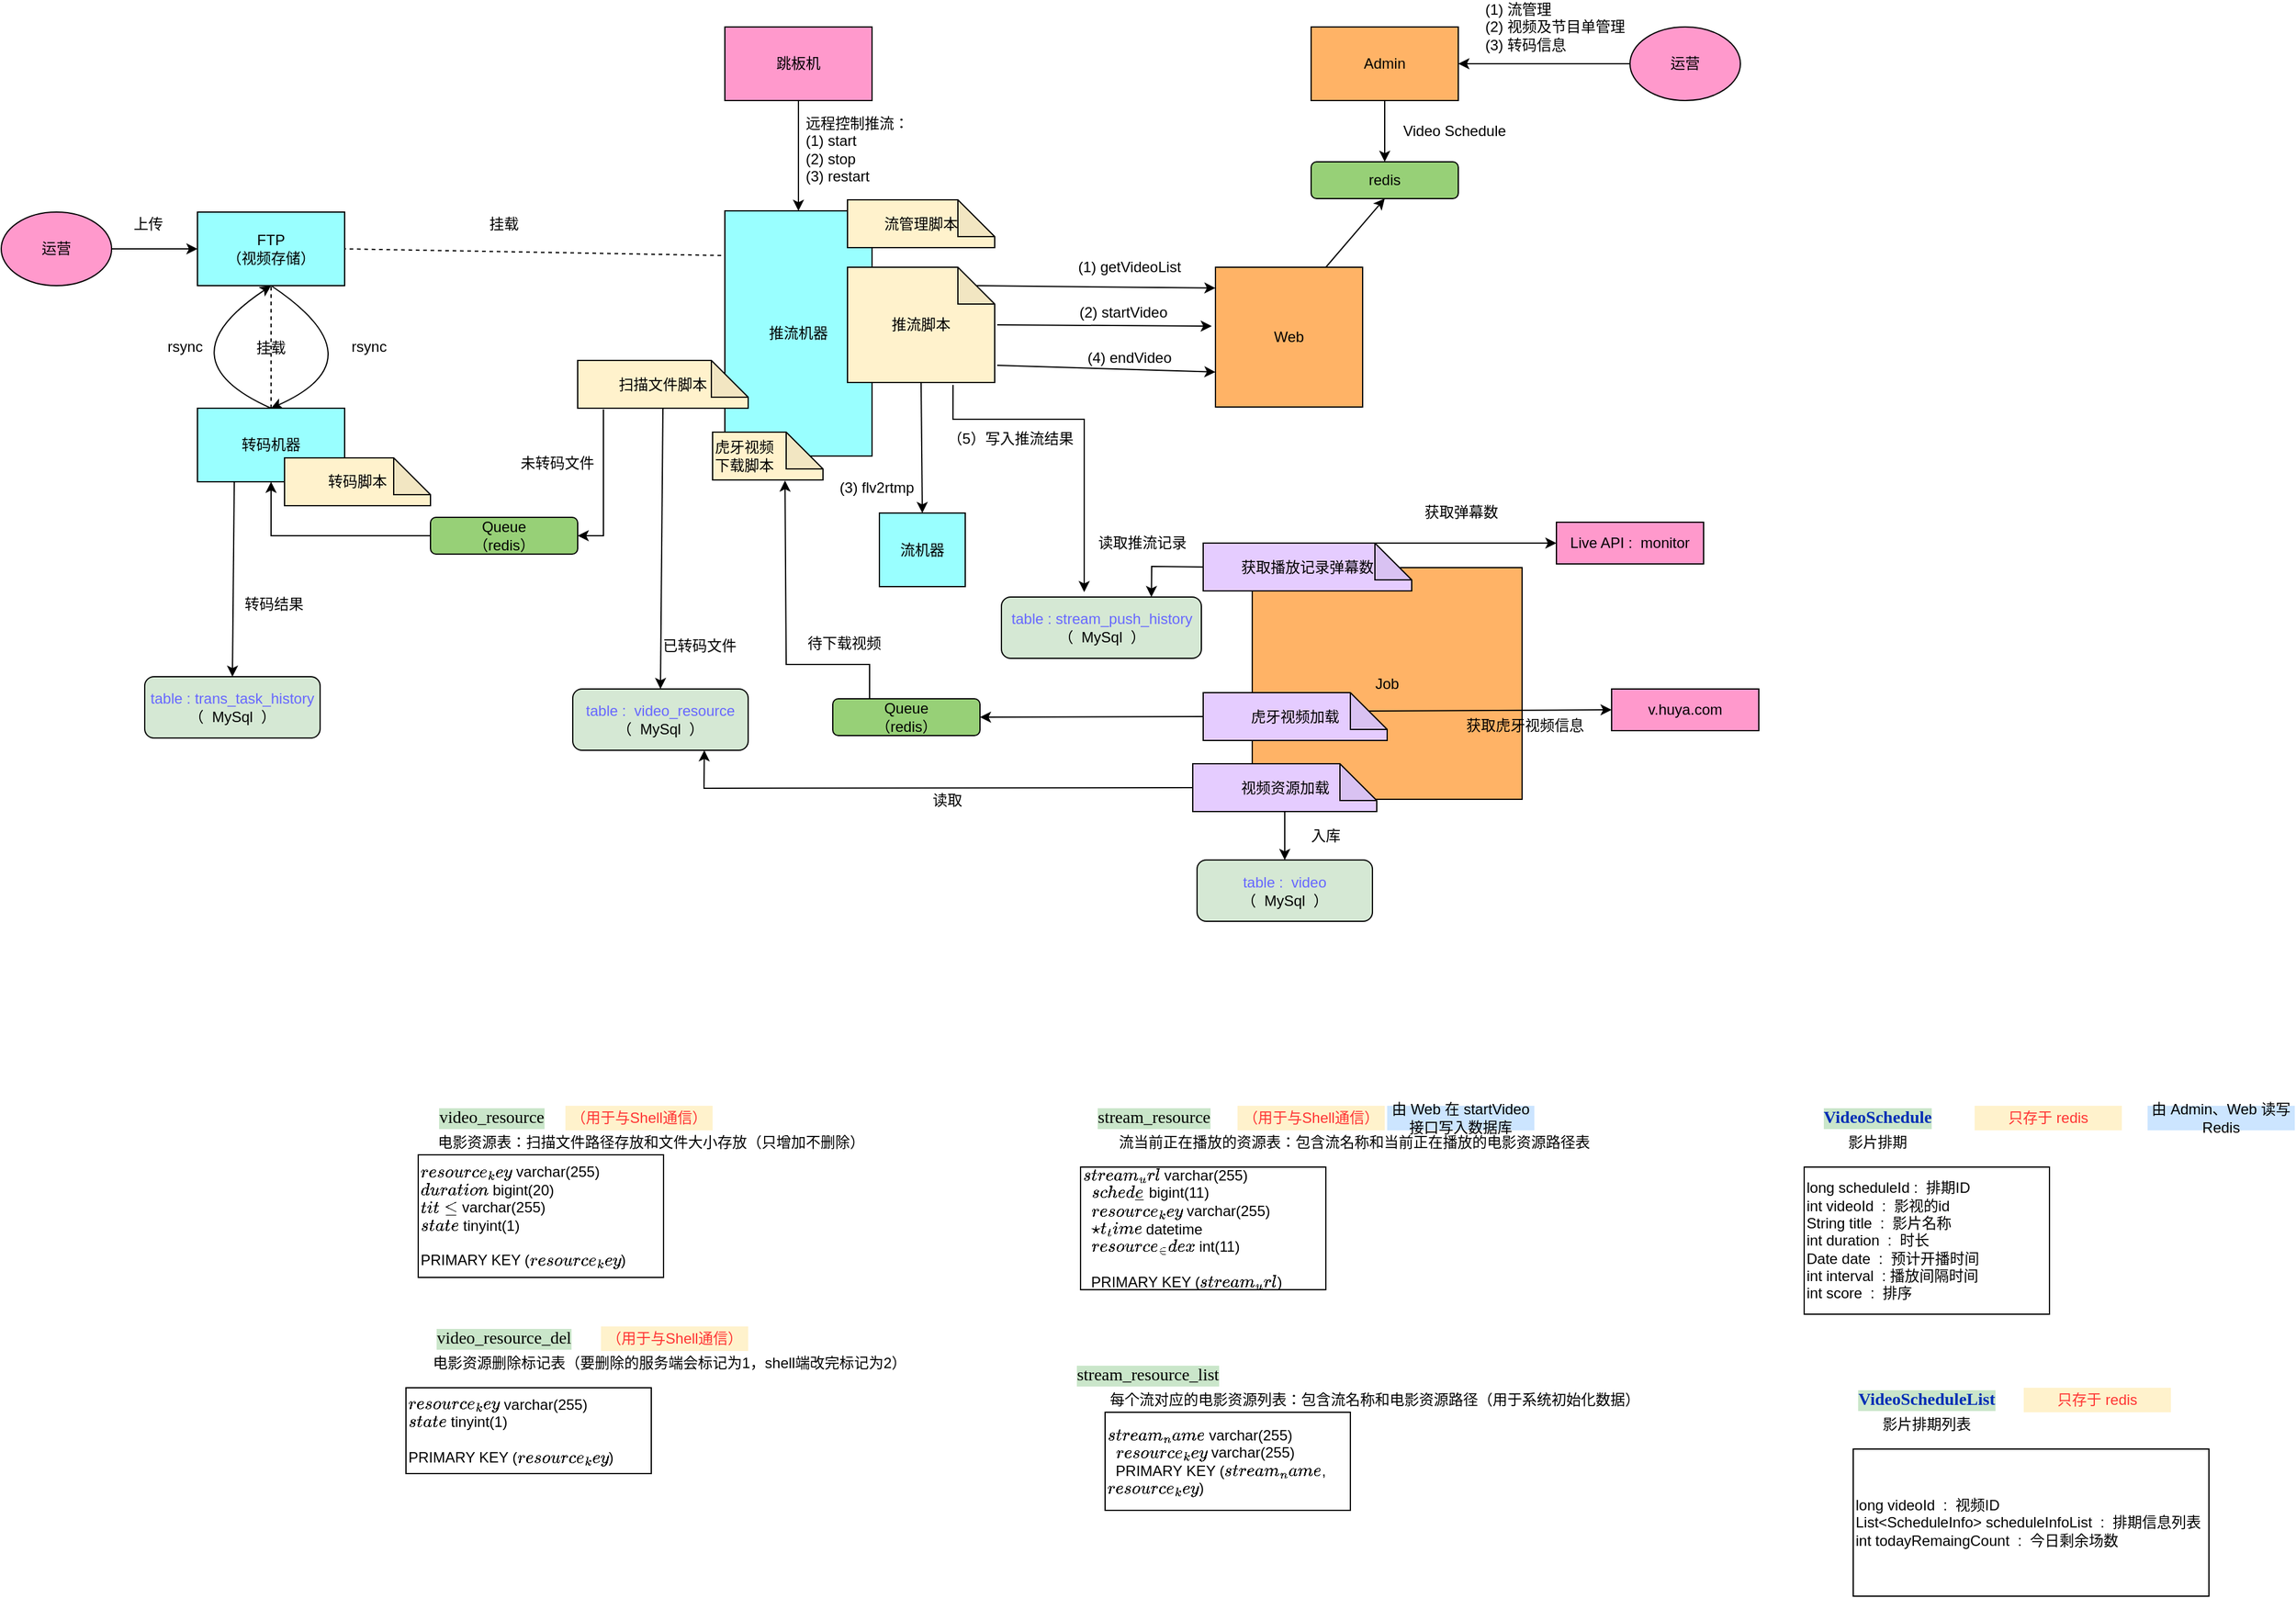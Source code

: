 <mxfile pages="1" version="11.2.4" type="github"><diagram id="OA24zMU_A55mkJVv5YZa" name="第 1 页"><mxGraphModel dx="3262" dy="1891" grid="1" gridSize="10" guides="1" tooltips="1" connect="1" arrows="1" fold="1" page="1" pageScale="1" pageWidth="827" pageHeight="1169" math="0" shadow="0"><root><mxCell id="0"/><mxCell id="1" parent="0"/><mxCell id="eCb_psYz3__27OQizyc5-1" value="运营" style="ellipse;whiteSpace=wrap;html=1;fillColor=#FF99CC;" parent="1" vertex="1"><mxGeometry x="-870" y="121" width="90" height="60" as="geometry"/></mxCell><mxCell id="eCb_psYz3__27OQizyc5-2" value="FTP&lt;br&gt;（视频存储）" style="rounded=0;whiteSpace=wrap;html=1;fillColor=#99FFFF;" parent="1" vertex="1"><mxGeometry x="-710" y="121" width="120" height="60" as="geometry"/></mxCell><mxCell id="eCb_psYz3__27OQizyc5-3" value="" style="endArrow=classic;html=1;exitX=1;exitY=0.5;exitDx=0;exitDy=0;entryX=0;entryY=0.5;entryDx=0;entryDy=0;" parent="1" source="eCb_psYz3__27OQizyc5-1" target="eCb_psYz3__27OQizyc5-2" edge="1"><mxGeometry width="50" height="50" relative="1" as="geometry"><mxPoint x="-680" y="111" as="sourcePoint"/><mxPoint x="-630" y="61" as="targetPoint"/></mxGeometry></mxCell><mxCell id="eCb_psYz3__27OQizyc5-5" value="上传" style="text;html=1;strokeColor=none;fillColor=none;align=center;verticalAlign=middle;whiteSpace=wrap;rounded=0;" parent="1" vertex="1"><mxGeometry x="-770" y="121" width="40" height="20" as="geometry"/></mxCell><mxCell id="eCb_psYz3__27OQizyc5-6" value="转码机器" style="rounded=0;whiteSpace=wrap;html=1;fillColor=#99FFFF;" parent="1" vertex="1"><mxGeometry x="-710" y="281" width="120" height="60" as="geometry"/></mxCell><mxCell id="eCb_psYz3__27OQizyc5-7" value="" style="endArrow=none;dashed=1;html=1;entryX=0.5;entryY=1;entryDx=0;entryDy=0;exitX=0.5;exitY=0;exitDx=0;exitDy=0;" parent="1" source="eCb_psYz3__27OQizyc5-6" target="eCb_psYz3__27OQizyc5-2" edge="1"><mxGeometry width="50" height="50" relative="1" as="geometry"><mxPoint x="-670" y="271" as="sourcePoint"/><mxPoint x="-620" y="221" as="targetPoint"/></mxGeometry></mxCell><mxCell id="eCb_psYz3__27OQizyc5-8" value="挂载" style="text;html=1;strokeColor=none;fillColor=none;align=center;verticalAlign=middle;whiteSpace=wrap;rounded=0;" parent="1" vertex="1"><mxGeometry x="-670" y="222" width="40" height="20" as="geometry"/></mxCell><mxCell id="eCb_psYz3__27OQizyc5-9" value="" style="endArrow=classic;html=1;exitX=0.5;exitY=0;exitDx=0;exitDy=0;entryX=0.5;entryY=1;entryDx=0;entryDy=0;curved=1;" parent="1" source="eCb_psYz3__27OQizyc5-6" target="eCb_psYz3__27OQizyc5-2" edge="1"><mxGeometry width="50" height="50" relative="1" as="geometry"><mxPoint x="-710" y="251" as="sourcePoint"/><mxPoint x="-660" y="201" as="targetPoint"/><Array as="points"><mxPoint x="-740" y="241"/></Array></mxGeometry></mxCell><mxCell id="eCb_psYz3__27OQizyc5-10" value="" style="endArrow=classic;html=1;exitX=0.5;exitY=1;exitDx=0;exitDy=0;entryX=0.5;entryY=0;entryDx=0;entryDy=0;curved=1;" parent="1" source="eCb_psYz3__27OQizyc5-2" target="eCb_psYz3__27OQizyc5-6" edge="1"><mxGeometry width="50" height="50" relative="1" as="geometry"><mxPoint x="-670" y="291" as="sourcePoint"/><mxPoint x="-670" y="191" as="targetPoint"/><Array as="points"><mxPoint x="-560" y="241"/></Array></mxGeometry></mxCell><mxCell id="eCb_psYz3__27OQizyc5-11" value="rsync" style="text;html=1;strokeColor=none;fillColor=none;align=center;verticalAlign=middle;whiteSpace=wrap;rounded=0;" parent="1" vertex="1"><mxGeometry x="-740" y="221" width="40" height="20" as="geometry"/></mxCell><mxCell id="eCb_psYz3__27OQizyc5-14" value="rsync" style="text;html=1;strokeColor=none;fillColor=none;align=center;verticalAlign=middle;whiteSpace=wrap;rounded=0;" parent="1" vertex="1"><mxGeometry x="-590" y="221" width="40" height="20" as="geometry"/></mxCell><mxCell id="eCb_psYz3__27OQizyc5-15" value="推流机器" style="rounded=0;whiteSpace=wrap;html=1;fillColor=#99FFFF;" parent="1" vertex="1"><mxGeometry x="-280" y="120" width="120" height="200" as="geometry"/></mxCell><mxCell id="eCb_psYz3__27OQizyc5-22" value="流机器" style="rounded=0;whiteSpace=wrap;html=1;fillColor=#99FFFF;" parent="1" vertex="1"><mxGeometry x="-154" y="366.5" width="70" height="60" as="geometry"/></mxCell><mxCell id="eCb_psYz3__27OQizyc5-17" value="挂载" style="text;html=1;strokeColor=none;fillColor=none;align=center;verticalAlign=middle;whiteSpace=wrap;rounded=0;" parent="1" vertex="1"><mxGeometry x="-480" y="121" width="40" height="20" as="geometry"/></mxCell><mxCell id="eCb_psYz3__27OQizyc5-18" value="" style="endArrow=none;dashed=1;html=1;entryX=1;entryY=0.5;entryDx=0;entryDy=0;exitX=-0.025;exitY=0.182;exitDx=0;exitDy=0;exitPerimeter=0;" parent="1" source="eCb_psYz3__27OQizyc5-15" target="eCb_psYz3__27OQizyc5-2" edge="1"><mxGeometry width="50" height="50" relative="1" as="geometry"><mxPoint x="-330" y="320" as="sourcePoint"/><mxPoint x="-330" y="220" as="targetPoint"/></mxGeometry></mxCell><mxCell id="eCb_psYz3__27OQizyc5-19" value="Web" style="rounded=0;whiteSpace=wrap;html=1;fillColor=#FFB366;" parent="1" vertex="1"><mxGeometry x="120" y="166" width="120" height="114" as="geometry"/></mxCell><mxCell id="eCb_psYz3__27OQizyc5-20" value="Admin" style="rounded=0;whiteSpace=wrap;html=1;fillColor=#FFB366;" parent="1" vertex="1"><mxGeometry x="198" y="-30" width="120" height="60" as="geometry"/></mxCell><mxCell id="eCb_psYz3__27OQizyc5-21" value="Job" style="rounded=0;whiteSpace=wrap;html=1;fillColor=#FFB366;" parent="1" vertex="1"><mxGeometry x="150" y="411" width="220" height="189" as="geometry"/></mxCell><mxCell id="eCb_psYz3__27OQizyc5-24" value="" style="endArrow=classic;html=1;exitX=0.5;exitY=1;exitDx=0;exitDy=0;entryX=0.5;entryY=0;entryDx=0;entryDy=0;exitPerimeter=0;" parent="1" target="eCb_psYz3__27OQizyc5-22" edge="1"><mxGeometry width="50" height="50" relative="1" as="geometry"><mxPoint x="-120" y="260" as="sourcePoint"/><mxPoint x="-110" y="366.5" as="targetPoint"/></mxGeometry></mxCell><mxCell id="eCb_psYz3__27OQizyc5-27" value="(3) flv2rtmp" style="text;html=1;strokeColor=none;fillColor=none;align=center;verticalAlign=middle;whiteSpace=wrap;rounded=0;" parent="1" vertex="1"><mxGeometry x="-192" y="336" width="72" height="20" as="geometry"/></mxCell><mxCell id="lVmbNDNTV3lExJrPgGP0-1" value="跳板机" style="rounded=0;whiteSpace=wrap;html=1;fillColor=#FF99CC;" vertex="1" parent="1"><mxGeometry x="-280" y="-30" width="120" height="60" as="geometry"/></mxCell><mxCell id="lVmbNDNTV3lExJrPgGP0-2" value="" style="endArrow=classic;html=1;exitX=0.5;exitY=1;exitDx=0;exitDy=0;entryX=0.5;entryY=0;entryDx=0;entryDy=0;" edge="1" parent="1" source="lVmbNDNTV3lExJrPgGP0-1" target="eCb_psYz3__27OQizyc5-15"><mxGeometry width="50" height="50" relative="1" as="geometry"><mxPoint x="-160" y="110" as="sourcePoint"/><mxPoint x="-110" y="60" as="targetPoint"/></mxGeometry></mxCell><mxCell id="lVmbNDNTV3lExJrPgGP0-3" value="远程控制推流：&lt;br&gt;(1) start&lt;br&gt;(2) stop&lt;br&gt;(3) restart" style="text;html=1;strokeColor=none;fillColor=none;align=left;verticalAlign=middle;whiteSpace=wrap;rounded=0;" vertex="1" parent="1"><mxGeometry x="-216" y="60" width="106" height="20" as="geometry"/></mxCell><mxCell id="lVmbNDNTV3lExJrPgGP0-4" value="推流脚本" style="shape=note;whiteSpace=wrap;html=1;backgroundOutline=1;darkOpacity=0.05;fillColor=#FFF2CC;" vertex="1" parent="1"><mxGeometry x="-180" y="166" width="120" height="94" as="geometry"/></mxCell><mxCell id="lVmbNDNTV3lExJrPgGP0-5" value="流管理脚本" style="shape=note;whiteSpace=wrap;html=1;backgroundOutline=1;darkOpacity=0.05;fillColor=#FFF2CC;" vertex="1" parent="1"><mxGeometry x="-180" y="111" width="120" height="39" as="geometry"/></mxCell><mxCell id="lVmbNDNTV3lExJrPgGP0-6" value="" style="endArrow=classic;html=1;exitX=0;exitY=0;exitDx=105;exitDy=15;exitPerimeter=0;entryX=0;entryY=0.149;entryDx=0;entryDy=0;entryPerimeter=0;" edge="1" parent="1" source="lVmbNDNTV3lExJrPgGP0-4" target="eCb_psYz3__27OQizyc5-19"><mxGeometry width="50" height="50" relative="1" as="geometry"><mxPoint x="-30" y="170" as="sourcePoint"/><mxPoint x="20" y="120" as="targetPoint"/></mxGeometry></mxCell><mxCell id="lVmbNDNTV3lExJrPgGP0-7" value="(1) getVideoList" style="text;html=1;strokeColor=none;fillColor=none;align=center;verticalAlign=middle;whiteSpace=wrap;rounded=0;" vertex="1" parent="1"><mxGeometry y="156" width="100" height="20" as="geometry"/></mxCell><mxCell id="lVmbNDNTV3lExJrPgGP0-9" value="" style="endArrow=classic;html=1;exitX=1.017;exitY=0.5;exitDx=0;exitDy=0;exitPerimeter=0;" edge="1" parent="1" source="lVmbNDNTV3lExJrPgGP0-4"><mxGeometry width="50" height="50" relative="1" as="geometry"><mxPoint x="-61" y="214" as="sourcePoint"/><mxPoint x="117" y="214" as="targetPoint"/></mxGeometry></mxCell><mxCell id="lVmbNDNTV3lExJrPgGP0-10" value="(2) startVideo" style="text;html=1;strokeColor=none;fillColor=none;align=center;verticalAlign=middle;whiteSpace=wrap;rounded=0;" vertex="1" parent="1"><mxGeometry y="193" width="90" height="20" as="geometry"/></mxCell><mxCell id="lVmbNDNTV3lExJrPgGP0-11" value="" style="endArrow=classic;html=1;exitX=1.017;exitY=0.851;exitDx=0;exitDy=0;exitPerimeter=0;entryX=0;entryY=0.75;entryDx=0;entryDy=0;" edge="1" parent="1" source="lVmbNDNTV3lExJrPgGP0-4" target="eCb_psYz3__27OQizyc5-19"><mxGeometry width="50" height="50" relative="1" as="geometry"><mxPoint x="-47.46" y="250" as="sourcePoint"/><mxPoint x="127.5" y="251" as="targetPoint"/></mxGeometry></mxCell><mxCell id="lVmbNDNTV3lExJrPgGP0-12" value="(4) endVideo" style="text;html=1;strokeColor=none;fillColor=none;align=center;verticalAlign=middle;whiteSpace=wrap;rounded=0;" vertex="1" parent="1"><mxGeometry x="10" y="230" width="80" height="20" as="geometry"/></mxCell><mxCell id="lVmbNDNTV3lExJrPgGP0-13" value="运营" style="ellipse;whiteSpace=wrap;html=1;fillColor=#FF99CC;" vertex="1" parent="1"><mxGeometry x="458" y="-30" width="90" height="60" as="geometry"/></mxCell><mxCell id="lVmbNDNTV3lExJrPgGP0-15" value="" style="endArrow=classic;html=1;exitX=0;exitY=0.5;exitDx=0;exitDy=0;entryX=1;entryY=0.5;entryDx=0;entryDy=0;" edge="1" parent="1" source="lVmbNDNTV3lExJrPgGP0-13" target="eCb_psYz3__27OQizyc5-20"><mxGeometry width="50" height="50" relative="1" as="geometry"><mxPoint x="378" y="-60" as="sourcePoint"/><mxPoint x="428" y="-110" as="targetPoint"/></mxGeometry></mxCell><mxCell id="lVmbNDNTV3lExJrPgGP0-16" value="(1) 流管理&lt;br&gt;(2) 视频及节目单管理&lt;br&gt;(3) 转码信息" style="text;html=1;strokeColor=none;fillColor=none;align=left;verticalAlign=middle;whiteSpace=wrap;rounded=0;" vertex="1" parent="1"><mxGeometry x="338" y="-40" width="120" height="20" as="geometry"/></mxCell><mxCell id="lVmbNDNTV3lExJrPgGP0-19" value="`resource_key` varchar(255)&lt;br&gt;`duration` bigint(20)&lt;br&gt;`title` varchar(255)&lt;br&gt;`state` tinyint(1)&lt;br&gt;&lt;br&gt;PRIMARY KEY (`resource_key`)" style="rounded=0;whiteSpace=wrap;html=1;align=left;" vertex="1" parent="1"><mxGeometry x="-530" y="890" width="200" height="100" as="geometry"/></mxCell><mxCell id="lVmbNDNTV3lExJrPgGP0-20" value="&lt;pre style=&quot;background-color: rgb(202 , 230 , 202) ; font-family: &amp;#34;menlo&amp;#34; ; font-size: 10.5pt&quot;&gt;video_resource&lt;/pre&gt;" style="text;html=1;strokeColor=none;fillColor=none;align=center;verticalAlign=middle;whiteSpace=wrap;rounded=0;" vertex="1" parent="1"><mxGeometry x="-490" y="850" width="40" height="20" as="geometry"/></mxCell><mxCell id="lVmbNDNTV3lExJrPgGP0-21" value="电影资源表：扫描文件路径存放和文件大小存放（只增加不删除）" style="text;html=1;strokeColor=none;fillColor=none;align=center;verticalAlign=middle;whiteSpace=wrap;rounded=0;" vertex="1" parent="1"><mxGeometry x="-530" y="870" width="380" height="20" as="geometry"/></mxCell><mxCell id="lVmbNDNTV3lExJrPgGP0-22" value="&lt;pre style=&quot;background-color: rgb(202 , 230 , 202) ; font-family: &amp;#34;menlo&amp;#34; ; font-size: 10.5pt&quot;&gt;video_resource_del&lt;/pre&gt;" style="text;html=1;strokeColor=none;fillColor=none;align=center;verticalAlign=middle;whiteSpace=wrap;rounded=0;" vertex="1" parent="1"><mxGeometry x="-480" y="1030" width="40" height="20" as="geometry"/></mxCell><mxCell id="lVmbNDNTV3lExJrPgGP0-23" value="电影资源删除标记表（要删除的服务端会标记为1，shell端改完标记为2）" style="text;html=1;strokeColor=none;fillColor=none;align=center;verticalAlign=middle;whiteSpace=wrap;rounded=0;" vertex="1" parent="1"><mxGeometry x="-530" y="1050" width="410" height="20" as="geometry"/></mxCell><mxCell id="lVmbNDNTV3lExJrPgGP0-24" value="`resource_key` varchar(255)&lt;br&gt;`state` tinyint(1)&lt;br&gt;&lt;br&gt;PRIMARY KEY (`resource_key`)" style="rounded=0;whiteSpace=wrap;html=1;align=left;" vertex="1" parent="1"><mxGeometry x="-540" y="1080" width="200" height="70" as="geometry"/></mxCell><mxCell id="lVmbNDNTV3lExJrPgGP0-25" value="&lt;font color=&quot;#ff3333&quot;&gt;（用于与Shell通信）&lt;/font&gt;" style="text;html=1;strokeColor=none;fillColor=#FFF2CC;align=center;verticalAlign=middle;whiteSpace=wrap;rounded=0;" vertex="1" parent="1"><mxGeometry x="-410" y="850" width="120" height="20" as="geometry"/></mxCell><mxCell id="lVmbNDNTV3lExJrPgGP0-26" value="&lt;font color=&quot;#ff3333&quot;&gt;（用于与Shell通信）&lt;/font&gt;" style="text;html=1;strokeColor=none;fillColor=#FFF2CC;align=center;verticalAlign=middle;whiteSpace=wrap;rounded=0;" vertex="1" parent="1"><mxGeometry x="-381" y="1030" width="120" height="20" as="geometry"/></mxCell><mxCell id="lVmbNDNTV3lExJrPgGP0-27" value="&lt;div&gt;`stream_url` varchar(255)&amp;nbsp;&lt;/div&gt;&lt;div&gt;&amp;nbsp; `schedule_id` bigint(11)&amp;nbsp;&lt;/div&gt;&lt;div&gt;&amp;nbsp; `resource_key` varchar(255)&amp;nbsp;&lt;/div&gt;&lt;div&gt;&amp;nbsp; `start_time` datetime&amp;nbsp;&lt;/div&gt;&lt;div&gt;&amp;nbsp; `resource_index` int(11)&lt;/div&gt;&lt;div&gt;&amp;nbsp;&amp;nbsp;&lt;/div&gt;&lt;div&gt;&amp;nbsp; PRIMARY KEY (`stream_url`)&lt;/div&gt;" style="rounded=0;whiteSpace=wrap;html=1;align=left;" vertex="1" parent="1"><mxGeometry x="10" y="900" width="200" height="100" as="geometry"/></mxCell><mxCell id="lVmbNDNTV3lExJrPgGP0-28" value="&lt;pre style=&quot;background-color: rgb(202 , 230 , 202) ; font-family: &amp;#34;menlo&amp;#34; ; font-size: 10.5pt&quot;&gt;&lt;pre style=&quot;font-family: &amp;#34;menlo&amp;#34; ; font-size: 10.5pt&quot;&gt;stream_resource&lt;/pre&gt;&lt;/pre&gt;" style="text;html=1;strokeColor=none;fillColor=none;align=center;verticalAlign=middle;whiteSpace=wrap;rounded=0;" vertex="1" parent="1"><mxGeometry x="50" y="850" width="40" height="20" as="geometry"/></mxCell><mxCell id="lVmbNDNTV3lExJrPgGP0-29" value="&amp;nbsp; 流当前正在播放的资源表：包含流名称和当前正在播放的电影资源路径表" style="text;html=1;strokeColor=none;fillColor=none;align=center;verticalAlign=middle;whiteSpace=wrap;rounded=0;" vertex="1" parent="1"><mxGeometry x="10" y="870" width="440" height="20" as="geometry"/></mxCell><mxCell id="lVmbNDNTV3lExJrPgGP0-30" value="&lt;font color=&quot;#ff3333&quot;&gt;（用于与Shell通信）&lt;/font&gt;" style="text;html=1;strokeColor=none;fillColor=#FFF2CC;align=center;verticalAlign=middle;whiteSpace=wrap;rounded=0;" vertex="1" parent="1"><mxGeometry x="138" y="850" width="120" height="20" as="geometry"/></mxCell><mxCell id="lVmbNDNTV3lExJrPgGP0-31" value="由 Web 在 startVideo 接口写入数据库" style="text;html=1;strokeColor=none;fillColor=#CCE5FF;align=center;verticalAlign=middle;whiteSpace=wrap;rounded=0;" vertex="1" parent="1"><mxGeometry x="260" y="850" width="120" height="20" as="geometry"/></mxCell><mxCell id="lVmbNDNTV3lExJrPgGP0-32" value="&lt;div&gt;`stream_name` varchar(255)&amp;nbsp;&lt;/div&gt;&lt;div&gt;&amp;nbsp; `resource_key` varchar(255)&amp;nbsp;&lt;/div&gt;&lt;div&gt;&amp;nbsp; PRIMARY KEY (`stream_name`,`resource_key`)&lt;/div&gt;" style="rounded=0;whiteSpace=wrap;html=1;align=left;" vertex="1" parent="1"><mxGeometry x="30" y="1100" width="200" height="80" as="geometry"/></mxCell><mxCell id="lVmbNDNTV3lExJrPgGP0-33" value="&lt;pre style=&quot;background-color: rgb(202 , 230 , 202) ; font-family: &amp;#34;menlo&amp;#34; ; font-size: 10.5pt&quot;&gt;&lt;pre style=&quot;font-family: &amp;#34;menlo&amp;#34; ; font-size: 10.5pt&quot;&gt;stream_resource_list&lt;/pre&gt;&lt;/pre&gt;" style="text;html=1;strokeColor=none;fillColor=none;align=center;verticalAlign=middle;whiteSpace=wrap;rounded=0;" vertex="1" parent="1"><mxGeometry x="45" y="1060" width="40" height="20" as="geometry"/></mxCell><mxCell id="lVmbNDNTV3lExJrPgGP0-34" value="每个流对应的电影资源列表：包含流名称和电影资源路径（用于系统初始化数据）" style="text;html=1;strokeColor=none;fillColor=none;align=center;verticalAlign=middle;whiteSpace=wrap;rounded=0;" vertex="1" parent="1"><mxGeometry x="30" y="1080" width="440" height="20" as="geometry"/></mxCell><mxCell id="lVmbNDNTV3lExJrPgGP0-37" value="long scheduleId :&amp;nbsp;&amp;nbsp;排期ID&lt;br&gt;int videoId&amp;nbsp; :&amp;nbsp;&amp;nbsp;影视的id&lt;br&gt;String title&amp;nbsp; :&amp;nbsp;&amp;nbsp;影片名称&lt;br&gt;int duration&amp;nbsp; :&amp;nbsp;&amp;nbsp;时长&lt;br&gt;Date date&amp;nbsp; :&amp;nbsp;&amp;nbsp;预计开播时间&lt;br&gt;int interval&amp;nbsp; :&amp;nbsp;播放间隔时间&lt;br&gt;int score&amp;nbsp; :&amp;nbsp;&amp;nbsp;排序" style="rounded=0;whiteSpace=wrap;html=1;align=left;" vertex="1" parent="1"><mxGeometry x="600" y="900" width="200" height="120" as="geometry"/></mxCell><mxCell id="lVmbNDNTV3lExJrPgGP0-38" value="&lt;pre style=&quot;background-color: rgb(202 , 230 , 202) ; font-family: &amp;#34;menlo&amp;#34; ; font-size: 10.5pt&quot;&gt;&lt;pre style=&quot;font-family: &amp;#34;menlo&amp;#34; ; font-size: 10.5pt&quot;&gt;&lt;pre style=&quot;font-family: &amp;#34;menlo&amp;#34; ; font-size: 10.5pt&quot;&gt;&lt;span style=&quot;color: #002db5 ; font-weight: bold&quot;&gt;VideoSchedule&lt;/span&gt;&lt;/pre&gt;&lt;/pre&gt;&lt;/pre&gt;" style="text;html=1;strokeColor=none;fillColor=none;align=center;verticalAlign=middle;whiteSpace=wrap;rounded=0;" vertex="1" parent="1"><mxGeometry x="640" y="850" width="40" height="20" as="geometry"/></mxCell><mxCell id="lVmbNDNTV3lExJrPgGP0-39" value="影片排期" style="text;html=1;strokeColor=none;fillColor=none;align=center;verticalAlign=middle;whiteSpace=wrap;rounded=0;" vertex="1" parent="1"><mxGeometry x="605" y="870" width="110" height="20" as="geometry"/></mxCell><mxCell id="lVmbNDNTV3lExJrPgGP0-41" value="由 Admin、Web 读写Redis" style="text;html=1;strokeColor=none;fillColor=#CCE5FF;align=center;verticalAlign=middle;whiteSpace=wrap;rounded=0;" vertex="1" parent="1"><mxGeometry x="880" y="850" width="120" height="20" as="geometry"/></mxCell><mxCell id="lVmbNDNTV3lExJrPgGP0-42" value="&lt;font color=&quot;#ff3333&quot;&gt;只存于 redis&lt;/font&gt;" style="text;html=1;strokeColor=none;fillColor=#FFF2CC;align=center;verticalAlign=middle;whiteSpace=wrap;rounded=0;" vertex="1" parent="1"><mxGeometry x="739" y="850" width="120" height="20" as="geometry"/></mxCell><mxCell id="lVmbNDNTV3lExJrPgGP0-43" value="redis" style="rounded=1;whiteSpace=wrap;html=1;fillColor=#97D077;" vertex="1" parent="1"><mxGeometry x="198" y="80" width="120" height="30" as="geometry"/></mxCell><mxCell id="lVmbNDNTV3lExJrPgGP0-44" value="" style="endArrow=classic;html=1;exitX=0.5;exitY=1;exitDx=0;exitDy=0;entryX=0.5;entryY=0;entryDx=0;entryDy=0;" edge="1" parent="1" source="eCb_psYz3__27OQizyc5-20" target="lVmbNDNTV3lExJrPgGP0-43"><mxGeometry width="50" height="50" relative="1" as="geometry"><mxPoint x="360" y="120" as="sourcePoint"/><mxPoint x="410" y="70" as="targetPoint"/></mxGeometry></mxCell><mxCell id="lVmbNDNTV3lExJrPgGP0-45" value="" style="endArrow=classic;html=1;exitX=0.75;exitY=0;exitDx=0;exitDy=0;entryX=0.5;entryY=1;entryDx=0;entryDy=0;" edge="1" parent="1" source="eCb_psYz3__27OQizyc5-19" target="lVmbNDNTV3lExJrPgGP0-43"><mxGeometry width="50" height="50" relative="1" as="geometry"><mxPoint x="280" y="190" as="sourcePoint"/><mxPoint x="330" y="140" as="targetPoint"/></mxGeometry></mxCell><mxCell id="lVmbNDNTV3lExJrPgGP0-46" value="Video Schedule" style="text;html=1;strokeColor=none;fillColor=none;align=center;verticalAlign=middle;whiteSpace=wrap;rounded=0;" vertex="1" parent="1"><mxGeometry x="270" y="45" width="90" height="20" as="geometry"/></mxCell><mxCell id="lVmbNDNTV3lExJrPgGP0-47" value="long videoId&amp;nbsp; :&amp;nbsp; 视频ID&lt;br&gt;List&amp;lt;ScheduleInfo&amp;gt; scheduleInfoList&amp;nbsp; :&amp;nbsp;&amp;nbsp;排期信息列表&lt;br&gt;int todayRemaingCount&amp;nbsp; :&amp;nbsp;&amp;nbsp;今日剩余场数" style="rounded=0;whiteSpace=wrap;html=1;align=left;" vertex="1" parent="1"><mxGeometry x="640" y="1130" width="290" height="120" as="geometry"/></mxCell><mxCell id="lVmbNDNTV3lExJrPgGP0-48" value="&lt;pre style=&quot;background-color: rgb(202 , 230 , 202) ; font-family: &amp;#34;menlo&amp;#34; ; font-size: 10.5pt&quot;&gt;&lt;pre style=&quot;font-family: &amp;#34;menlo&amp;#34; ; font-size: 10.5pt&quot;&gt;&lt;pre style=&quot;font-family: &amp;#34;menlo&amp;#34; ; font-size: 10.5pt&quot;&gt;&lt;span style=&quot;color: #002db5 ; font-weight: bold&quot;&gt;VideoScheduleList&lt;/span&gt;&lt;/pre&gt;&lt;/pre&gt;&lt;/pre&gt;" style="text;html=1;strokeColor=none;fillColor=none;align=center;verticalAlign=middle;whiteSpace=wrap;rounded=0;" vertex="1" parent="1"><mxGeometry x="680" y="1080" width="40" height="20" as="geometry"/></mxCell><mxCell id="lVmbNDNTV3lExJrPgGP0-49" value="影片排期列表" style="text;html=1;strokeColor=none;fillColor=none;align=center;verticalAlign=middle;whiteSpace=wrap;rounded=0;" vertex="1" parent="1"><mxGeometry x="645" y="1100" width="110" height="20" as="geometry"/></mxCell><mxCell id="lVmbNDNTV3lExJrPgGP0-50" value="&lt;font color=&quot;#ff3333&quot;&gt;只存于 redis&lt;/font&gt;" style="text;html=1;strokeColor=none;fillColor=#FFF2CC;align=center;verticalAlign=middle;whiteSpace=wrap;rounded=0;" vertex="1" parent="1"><mxGeometry x="779" y="1080" width="120" height="20" as="geometry"/></mxCell><mxCell id="lVmbNDNTV3lExJrPgGP0-52" value="扫描文件脚本" style="shape=note;whiteSpace=wrap;html=1;backgroundOutline=1;darkOpacity=0.05;fillColor=#FFF2CC;" vertex="1" parent="1"><mxGeometry x="-400" y="242" width="139" height="39" as="geometry"/></mxCell><mxCell id="lVmbNDNTV3lExJrPgGP0-53" value="Queue&lt;br&gt;（redis）" style="rounded=1;whiteSpace=wrap;html=1;fillColor=#97D077;" vertex="1" parent="1"><mxGeometry x="-520" y="370" width="120" height="30" as="geometry"/></mxCell><mxCell id="lVmbNDNTV3lExJrPgGP0-54" value="" style="endArrow=classic;html=1;exitX=0.151;exitY=1.026;exitDx=0;exitDy=0;exitPerimeter=0;entryX=1;entryY=0.5;entryDx=0;entryDy=0;rounded=0;" edge="1" parent="1" source="lVmbNDNTV3lExJrPgGP0-52" target="lVmbNDNTV3lExJrPgGP0-53"><mxGeometry width="50" height="50" relative="1" as="geometry"><mxPoint x="-360" y="430" as="sourcePoint"/><mxPoint x="-310" y="380" as="targetPoint"/><Array as="points"><mxPoint x="-379" y="385"/></Array></mxGeometry></mxCell><mxCell id="lVmbNDNTV3lExJrPgGP0-55" value="" style="endArrow=classic;html=1;exitX=0;exitY=0.5;exitDx=0;exitDy=0;entryX=0.5;entryY=1;entryDx=0;entryDy=0;rounded=0;" edge="1" parent="1" source="lVmbNDNTV3lExJrPgGP0-53" target="eCb_psYz3__27OQizyc5-6"><mxGeometry width="50" height="50" relative="1" as="geometry"><mxPoint x="-640" y="420" as="sourcePoint"/><mxPoint x="-590" y="370" as="targetPoint"/><Array as="points"><mxPoint x="-650" y="385"/></Array></mxGeometry></mxCell><mxCell id="lVmbNDNTV3lExJrPgGP0-56" value="未转码文件" style="text;html=1;strokeColor=none;fillColor=none;align=center;verticalAlign=middle;whiteSpace=wrap;rounded=0;" vertex="1" parent="1"><mxGeometry x="-450" y="316" width="67" height="20" as="geometry"/></mxCell><mxCell id="lVmbNDNTV3lExJrPgGP0-57" value="&lt;font color=&quot;#6666ff&quot;&gt;table :&amp;nbsp; video_resource&lt;br&gt;&lt;/font&gt;（&amp;nbsp; MySql&amp;nbsp; ）" style="rounded=1;whiteSpace=wrap;html=1;fillColor=#D5E8D4;" vertex="1" parent="1"><mxGeometry x="-404" y="510" width="143" height="50" as="geometry"/></mxCell><mxCell id="lVmbNDNTV3lExJrPgGP0-58" value="已转码文件" style="text;html=1;strokeColor=none;fillColor=none;align=center;verticalAlign=middle;whiteSpace=wrap;rounded=0;" vertex="1" parent="1"><mxGeometry x="-334" y="465" width="67" height="20" as="geometry"/></mxCell><mxCell id="lVmbNDNTV3lExJrPgGP0-59" value="" style="endArrow=classic;html=1;exitX=0.5;exitY=1;exitDx=0;exitDy=0;exitPerimeter=0;entryX=0.5;entryY=0;entryDx=0;entryDy=0;" edge="1" parent="1" source="lVmbNDNTV3lExJrPgGP0-52" target="lVmbNDNTV3lExJrPgGP0-57"><mxGeometry width="50" height="50" relative="1" as="geometry"><mxPoint x="-310" y="450" as="sourcePoint"/><mxPoint x="-260" y="400" as="targetPoint"/></mxGeometry></mxCell><mxCell id="lVmbNDNTV3lExJrPgGP0-60" value="转码脚本" style="shape=note;whiteSpace=wrap;html=1;backgroundOutline=1;darkOpacity=0.05;fillColor=#FFF2CC;" vertex="1" parent="1"><mxGeometry x="-639" y="321.5" width="119" height="39" as="geometry"/></mxCell><mxCell id="lVmbNDNTV3lExJrPgGP0-61" value="&lt;font color=&quot;#6666ff&quot;&gt;table : trans_task_history&lt;br&gt;&lt;/font&gt;（&amp;nbsp; MySql&amp;nbsp; ）" style="rounded=1;whiteSpace=wrap;html=1;fillColor=#D5E8D4;" vertex="1" parent="1"><mxGeometry x="-753" y="500" width="143" height="50" as="geometry"/></mxCell><mxCell id="lVmbNDNTV3lExJrPgGP0-62" value="" style="endArrow=classic;html=1;exitX=0.25;exitY=1;exitDx=0;exitDy=0;entryX=0.5;entryY=0;entryDx=0;entryDy=0;" edge="1" parent="1" source="eCb_psYz3__27OQizyc5-6" target="lVmbNDNTV3lExJrPgGP0-61"><mxGeometry width="50" height="50" relative="1" as="geometry"><mxPoint x="-640" y="440" as="sourcePoint"/><mxPoint x="-590" y="390" as="targetPoint"/></mxGeometry></mxCell><mxCell id="lVmbNDNTV3lExJrPgGP0-63" value="转码结果" style="text;html=1;strokeColor=none;fillColor=none;align=center;verticalAlign=middle;whiteSpace=wrap;rounded=0;" vertex="1" parent="1"><mxGeometry x="-681.5" y="430.5" width="67" height="20" as="geometry"/></mxCell><mxCell id="lVmbNDNTV3lExJrPgGP0-64" value="&lt;font color=&quot;#6666ff&quot;&gt;table : stream_push_history&lt;br&gt;&lt;/font&gt;（&amp;nbsp; MySql&amp;nbsp; ）" style="rounded=1;whiteSpace=wrap;html=1;fillColor=#D5E8D4;" vertex="1" parent="1"><mxGeometry x="-54.5" y="435" width="163" height="50" as="geometry"/></mxCell><mxCell id="lVmbNDNTV3lExJrPgGP0-66" value="（5）写入推流结果" style="text;html=1;strokeColor=none;fillColor=none;align=center;verticalAlign=middle;whiteSpace=wrap;rounded=0;" vertex="1" parent="1"><mxGeometry x="-104" y="296" width="114" height="20" as="geometry"/></mxCell><mxCell id="lVmbNDNTV3lExJrPgGP0-67" value="" style="endArrow=classic;html=1;exitX=0;exitY=0.5;exitDx=0;exitDy=0;exitPerimeter=0;entryX=0.75;entryY=0;entryDx=0;entryDy=0;rounded=0;" edge="1" parent="1" source="lVmbNDNTV3lExJrPgGP0-68" target="lVmbNDNTV3lExJrPgGP0-64"><mxGeometry width="50" height="50" relative="1" as="geometry"><mxPoint x="120" y="309.5" as="sourcePoint"/><mxPoint x="160" y="259.5" as="targetPoint"/><Array as="points"><mxPoint x="68" y="410"/></Array></mxGeometry></mxCell><mxCell id="lVmbNDNTV3lExJrPgGP0-68" value="获取播放记录弹幕数" style="shape=note;whiteSpace=wrap;html=1;backgroundOutline=1;darkOpacity=0.05;fillColor=#E5CCFF;" vertex="1" parent="1"><mxGeometry x="110" y="391" width="170" height="39" as="geometry"/></mxCell><mxCell id="lVmbNDNTV3lExJrPgGP0-69" value="读取推流记录" style="text;html=1;strokeColor=none;fillColor=none;align=center;verticalAlign=middle;whiteSpace=wrap;rounded=0;" vertex="1" parent="1"><mxGeometry x="16" y="381" width="89" height="20" as="geometry"/></mxCell><mxCell id="lVmbNDNTV3lExJrPgGP0-70" value="Live API :&amp;nbsp; monitor" style="rounded=0;whiteSpace=wrap;html=1;fillColor=#FF99CC;" vertex="1" parent="1"><mxGeometry x="398" y="374" width="120" height="34" as="geometry"/></mxCell><mxCell id="lVmbNDNTV3lExJrPgGP0-72" value="视频资源加载" style="shape=note;whiteSpace=wrap;html=1;backgroundOutline=1;darkOpacity=0.05;fillColor=#E5CCFF;" vertex="1" parent="1"><mxGeometry x="101.5" y="571" width="150" height="39" as="geometry"/></mxCell><mxCell id="lVmbNDNTV3lExJrPgGP0-74" value="读取" style="text;html=1;strokeColor=none;fillColor=none;align=center;verticalAlign=middle;whiteSpace=wrap;rounded=0;" vertex="1" parent="1"><mxGeometry x="-143.5" y="590.5" width="89" height="20" as="geometry"/></mxCell><mxCell id="lVmbNDNTV3lExJrPgGP0-75" value="&lt;font color=&quot;#6666ff&quot;&gt;table :&amp;nbsp; video&lt;br&gt;&lt;/font&gt;（&amp;nbsp; MySql&amp;nbsp; ）" style="rounded=1;whiteSpace=wrap;html=1;fillColor=#D5E8D4;" vertex="1" parent="1"><mxGeometry x="105" y="649.5" width="143" height="50" as="geometry"/></mxCell><mxCell id="lVmbNDNTV3lExJrPgGP0-76" value="" style="endArrow=classic;html=1;exitX=0.5;exitY=1;exitDx=0;exitDy=0;exitPerimeter=0;entryX=0.5;entryY=0;entryDx=0;entryDy=0;" edge="1" parent="1" source="lVmbNDNTV3lExJrPgGP0-72" target="lVmbNDNTV3lExJrPgGP0-75"><mxGeometry width="50" height="50" relative="1" as="geometry"><mxPoint x="250" y="670" as="sourcePoint"/><mxPoint x="300" y="620" as="targetPoint"/></mxGeometry></mxCell><mxCell id="lVmbNDNTV3lExJrPgGP0-77" value="入库" style="text;html=1;strokeColor=none;fillColor=none;align=center;verticalAlign=middle;whiteSpace=wrap;rounded=0;" vertex="1" parent="1"><mxGeometry x="190" y="620" width="40" height="20" as="geometry"/></mxCell><mxCell id="lVmbNDNTV3lExJrPgGP0-78" value="虎牙视频加载" style="shape=note;whiteSpace=wrap;html=1;backgroundOutline=1;darkOpacity=0.05;fillColor=#E5CCFF;" vertex="1" parent="1"><mxGeometry x="110" y="513" width="150" height="39" as="geometry"/></mxCell><mxCell id="lVmbNDNTV3lExJrPgGP0-79" value="v.huya.com" style="rounded=0;whiteSpace=wrap;html=1;fillColor=#FF99CC;" vertex="1" parent="1"><mxGeometry x="443" y="510" width="120" height="34" as="geometry"/></mxCell><mxCell id="lVmbNDNTV3lExJrPgGP0-80" value="" style="endArrow=classic;html=1;exitX=0;exitY=0;exitDx=135;exitDy=15;exitPerimeter=0;entryX=0;entryY=0.5;entryDx=0;entryDy=0;" edge="1" parent="1" source="lVmbNDNTV3lExJrPgGP0-78" target="lVmbNDNTV3lExJrPgGP0-79"><mxGeometry width="50" height="50" relative="1" as="geometry"><mxPoint x="320.5" y="646" as="sourcePoint"/><mxPoint x="370.5" y="596" as="targetPoint"/></mxGeometry></mxCell><mxCell id="lVmbNDNTV3lExJrPgGP0-81" value="获取虎牙视频信息" style="text;html=1;strokeColor=none;fillColor=none;align=center;verticalAlign=middle;whiteSpace=wrap;rounded=0;" vertex="1" parent="1"><mxGeometry x="318" y="530" width="109" height="20" as="geometry"/></mxCell><mxCell id="lVmbNDNTV3lExJrPgGP0-82" value="" style="endArrow=classic;html=1;exitX=0;exitY=0;exitDx=140;exitDy=0;exitPerimeter=0;entryX=0;entryY=0.5;entryDx=0;entryDy=0;" edge="1" parent="1" source="lVmbNDNTV3lExJrPgGP0-68" target="lVmbNDNTV3lExJrPgGP0-70"><mxGeometry width="50" height="50" relative="1" as="geometry"><mxPoint x="510" y="339.5" as="sourcePoint"/><mxPoint x="560" y="289.5" as="targetPoint"/></mxGeometry></mxCell><mxCell id="lVmbNDNTV3lExJrPgGP0-83" value="获取弹幕数" style="text;html=1;strokeColor=none;fillColor=none;align=center;verticalAlign=middle;whiteSpace=wrap;rounded=0;" vertex="1" parent="1"><mxGeometry x="275.5" y="356" width="89" height="20" as="geometry"/></mxCell><mxCell id="lVmbNDNTV3lExJrPgGP0-84" value="Queue&lt;br&gt;（redis）" style="rounded=1;whiteSpace=wrap;html=1;fillColor=#97D077;" vertex="1" parent="1"><mxGeometry x="-192" y="518" width="120" height="30" as="geometry"/></mxCell><mxCell id="lVmbNDNTV3lExJrPgGP0-85" value="" style="endArrow=classic;html=1;exitX=0.717;exitY=1.021;exitDx=0;exitDy=0;entryX=0.414;entryY=-0.08;entryDx=0;entryDy=0;exitPerimeter=0;rounded=0;entryPerimeter=0;" edge="1" parent="1" source="lVmbNDNTV3lExJrPgGP0-4" target="lVmbNDNTV3lExJrPgGP0-64"><mxGeometry width="50" height="50" relative="1" as="geometry"><mxPoint x="-120" y="420" as="sourcePoint"/><mxPoint x="-70" y="370" as="targetPoint"/><Array as="points"><mxPoint x="-94" y="290"/><mxPoint x="13" y="290"/></Array></mxGeometry></mxCell><mxCell id="lVmbNDNTV3lExJrPgGP0-86" value="虎牙视频&lt;br&gt;下载脚本" style="shape=note;whiteSpace=wrap;html=1;backgroundOutline=1;darkOpacity=0.05;align=left;fillColor=#FFF2CC;" vertex="1" parent="1"><mxGeometry x="-290" y="300.5" width="90" height="39" as="geometry"/></mxCell><mxCell id="lVmbNDNTV3lExJrPgGP0-87" value="" style="endArrow=classic;html=1;exitX=0;exitY=0.5;exitDx=0;exitDy=0;exitPerimeter=0;entryX=0.75;entryY=1;entryDx=0;entryDy=0;rounded=0;" edge="1" parent="1" source="lVmbNDNTV3lExJrPgGP0-72" target="lVmbNDNTV3lExJrPgGP0-57"><mxGeometry width="50" height="50" relative="1" as="geometry"><mxPoint x="-110" y="610" as="sourcePoint"/><mxPoint x="-300" y="610" as="targetPoint"/><Array as="points"><mxPoint x="-297" y="591"/></Array></mxGeometry></mxCell><mxCell id="lVmbNDNTV3lExJrPgGP0-88" value="" style="endArrow=classic;html=1;exitX=0;exitY=0.5;exitDx=0;exitDy=0;exitPerimeter=0;entryX=1;entryY=0.5;entryDx=0;entryDy=0;" edge="1" parent="1" source="lVmbNDNTV3lExJrPgGP0-78" target="lVmbNDNTV3lExJrPgGP0-84"><mxGeometry width="50" height="50" relative="1" as="geometry"><mxPoint x="-40" y="570" as="sourcePoint"/><mxPoint x="10" y="520" as="targetPoint"/></mxGeometry></mxCell><mxCell id="lVmbNDNTV3lExJrPgGP0-89" value="" style="endArrow=classic;html=1;exitX=0.25;exitY=0;exitDx=0;exitDy=0;entryX=0.656;entryY=1.013;entryDx=0;entryDy=0;entryPerimeter=0;rounded=0;" edge="1" parent="1" source="lVmbNDNTV3lExJrPgGP0-84" target="lVmbNDNTV3lExJrPgGP0-86"><mxGeometry width="50" height="50" relative="1" as="geometry"><mxPoint x="-200" y="490" as="sourcePoint"/><mxPoint x="-150" y="440" as="targetPoint"/><Array as="points"><mxPoint x="-162" y="490"/><mxPoint x="-230" y="490"/></Array></mxGeometry></mxCell><mxCell id="lVmbNDNTV3lExJrPgGP0-90" value="待下载视频" style="text;html=1;strokeColor=none;fillColor=none;align=center;verticalAlign=middle;whiteSpace=wrap;rounded=0;" vertex="1" parent="1"><mxGeometry x="-216" y="462.5" width="67" height="20" as="geometry"/></mxCell></root></mxGraphModel></diagram></mxfile>